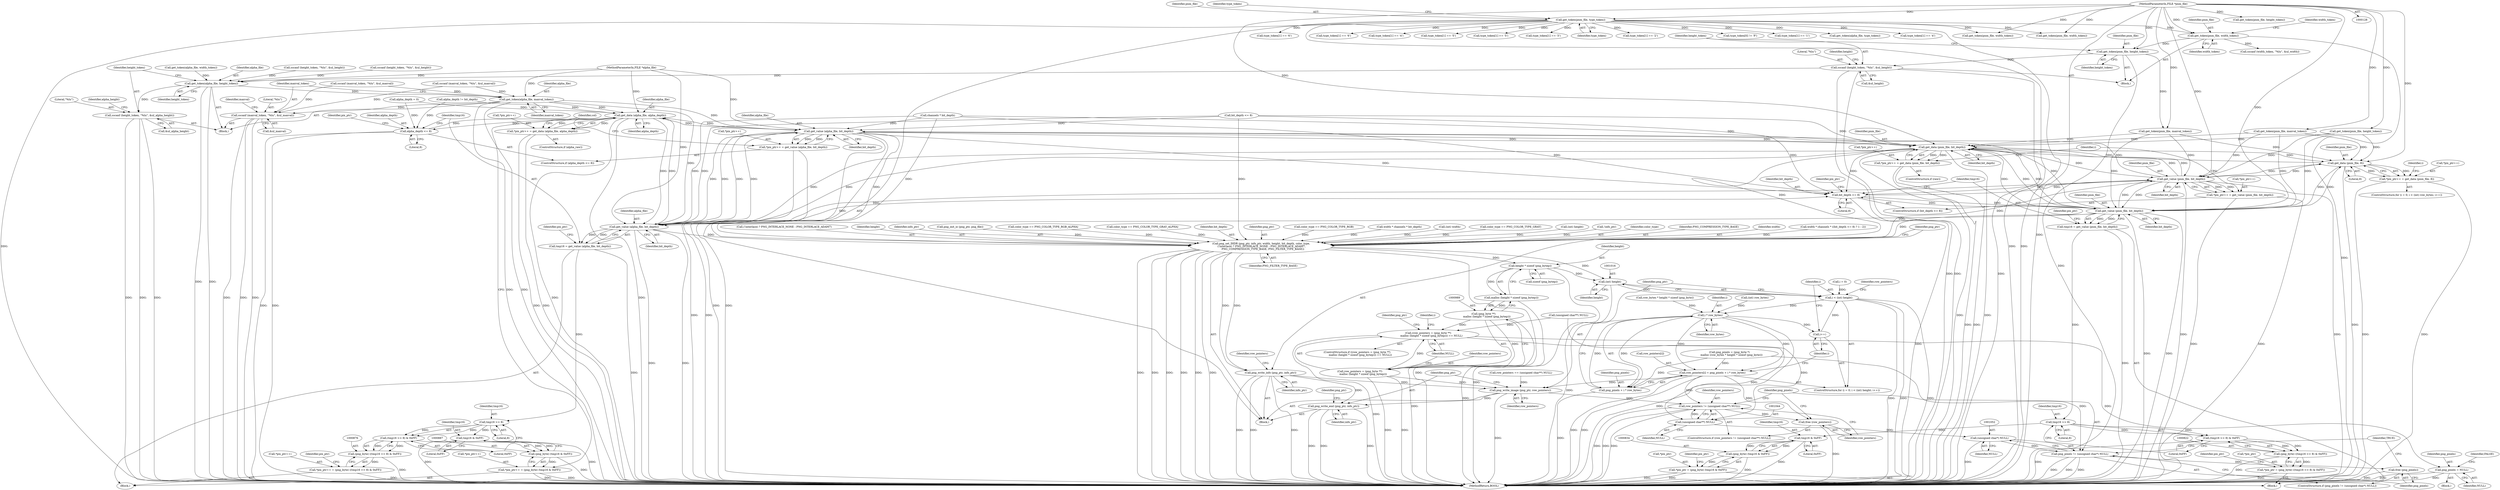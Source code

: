 digraph "0_Android_9d4853418ab2f754c2b63e091c29c5529b8b86ca_159@API" {
"1000436" [label="(Call,sscanf (height_token, \"%lu\", &ul_height))"];
"1000433" [label="(Call,get_token(pnm_file, height_token))"];
"1000420" [label="(Call,get_token(pnm_file, width_token))"];
"1000230" [label="(Call,get_token(pnm_file, type_token))"];
"1000129" [label="(MethodParameterIn,FILE *pnm_file)"];
"1000567" [label="(Call,get_token(alpha_file, height_token))"];
"1000570" [label="(Call,sscanf (height_token, \"%lu\", &ul_alpha_height))"];
"1000586" [label="(Call,get_token(alpha_file, maxval_token))"];
"1000589" [label="(Call,sscanf (maxval_token, \"%lu\", &ul_maxval))"];
"1000849" [label="(Call,get_data (alpha_file, alpha_depth))"];
"1000845" [label="(Call,*pix_ptr++ = get_data (alpha_file, alpha_depth))"];
"1000854" [label="(Call,alpha_depth <= 8)"];
"1000861" [label="(Call,get_value (alpha_file, bit_depth))"];
"1000796" [label="(Call,get_data (pnm_file, bit_depth))"];
"1000761" [label="(Call,get_data (pnm_file, 8))"];
"1000757" [label="(Call,*pix_ptr++ = get_data (pnm_file, 8))"];
"1000808" [label="(Call,get_value (pnm_file, bit_depth))"];
"1000801" [label="(Call,bit_depth <= 8)"];
"1000815" [label="(Call,get_value (pnm_file, bit_depth))"];
"1000813" [label="(Call,tmp16 = get_value (pnm_file, bit_depth))"];
"1000824" [label="(Call,tmp16 >> 8)"];
"1000823" [label="(Call,(tmp16 >> 8) & 0xFF)"];
"1000821" [label="(Call,(png_byte) ((tmp16 >> 8) & 0xFF))"];
"1000818" [label="(Call,*pix_ptr = (png_byte) ((tmp16 >> 8) & 0xFF))"];
"1000835" [label="(Call,tmp16 & 0xFF)"];
"1000833" [label="(Call,(png_byte) (tmp16 & 0xFF))"];
"1000830" [label="(Call,*pix_ptr = (png_byte) (tmp16 & 0xFF))"];
"1000868" [label="(Call,get_value (alpha_file, bit_depth))"];
"1000866" [label="(Call,tmp16 = get_value (alpha_file, bit_depth))"];
"1000878" [label="(Call,tmp16 >> 8)"];
"1000877" [label="(Call,(tmp16 >> 8) & 0xFF)"];
"1000875" [label="(Call,(png_byte) ((tmp16 >> 8) & 0xFF))"];
"1000871" [label="(Call,*pix_ptr++ = (png_byte) ((tmp16 >> 8) & 0xFF))"];
"1000888" [label="(Call,tmp16 & 0xFF)"];
"1000886" [label="(Call,(png_byte) (tmp16 & 0xFF))"];
"1000882" [label="(Call,*pix_ptr++ = (png_byte) (tmp16 & 0xFF))"];
"1000960" [label="(Call,png_set_IHDR (png_ptr, info_ptr, width, height, bit_depth, color_type,\n (!interlace) ? PNG_INTERLACE_NONE : PNG_INTERLACE_ADAM7,\n    PNG_COMPRESSION_TYPE_BASE, PNG_FILTER_TYPE_BASE))"];
"1000974" [label="(Call,png_write_info (png_ptr, info_ptr))"];
"1001029" [label="(Call,png_write_image (png_ptr, row_pointers))"];
"1001032" [label="(Call,png_write_end (png_ptr, info_ptr))"];
"1001041" [label="(Call,row_pointers != (unsigned char**) NULL)"];
"1001046" [label="(Call,free (row_pointers))"];
"1000991" [label="(Call,height * sizeof (png_bytep))"];
"1000990" [label="(Call,malloc (height * sizeof (png_bytep)))"];
"1000988" [label="(Call,(png_byte **)\n        malloc (height * sizeof (png_bytep)))"];
"1000985" [label="(Call,(row_pointers = (png_byte **)\n        malloc (height * sizeof (png_bytep))) == NULL)"];
"1001004" [label="(Call,png_pixels = NULL)"];
"1001043" [label="(Call,(unsigned char**) NULL)"];
"1001051" [label="(Call,(unsigned char*) NULL)"];
"1001049" [label="(Call,png_pixels != (unsigned char*) NULL)"];
"1001054" [label="(Call,free (png_pixels))"];
"1000986" [label="(Call,row_pointers = (png_byte **)\n        malloc (height * sizeof (png_bytep)))"];
"1001015" [label="(Call,(int) height)"];
"1001013" [label="(Call,i < (int) height)"];
"1001026" [label="(Call,i * row_bytes)"];
"1001018" [label="(Call,i++)"];
"1001020" [label="(Call,row_pointers[i] = png_pixels + i * row_bytes)"];
"1001024" [label="(Call,png_pixels + i * row_bytes)"];
"1000804" [label="(Call,*pix_ptr++ = get_value (pnm_file, bit_depth))"];
"1000792" [label="(Call,*pix_ptr++ = get_data (pnm_file, bit_depth))"];
"1000857" [label="(Call,*pix_ptr++ = get_value (alpha_file, bit_depth))"];
"1000573" [label="(Call,&ul_alpha_height)"];
"1000412" [label="(Call,type_token[1] == '6')"];
"1000776" [label="(Identifier,col)"];
"1000131" [label="(MethodParameterIn,FILE *alpha_file)"];
"1000874" [label="(Identifier,pix_ptr)"];
"1000796" [label="(Call,get_data (pnm_file, bit_depth))"];
"1000798" [label="(Identifier,bit_depth)"];
"1000707" [label="(Call,bit_depth <= 8)"];
"1000888" [label="(Call,tmp16 & 0xFF)"];
"1000437" [label="(Identifier,height_token)"];
"1000595" [label="(Identifier,maxval)"];
"1001004" [label="(Call,png_pixels = NULL)"];
"1000835" [label="(Call,tmp16 & 0xFF)"];
"1000818" [label="(Call,*pix_ptr = (png_byte) ((tmp16 >> 8) & 0xFF))"];
"1000338" [label="(Call,sscanf (height_token, \"%lu\", &ul_height))"];
"1000435" [label="(Identifier,height_token)"];
"1000878" [label="(Call,tmp16 >> 8)"];
"1001005" [label="(Identifier,png_pixels)"];
"1000846" [label="(Call,*pix_ptr++)"];
"1000809" [label="(Identifier,pnm_file)"];
"1000404" [label="(Call,type_token[1] == '6')"];
"1001046" [label="(Call,free (row_pointers))"];
"1000797" [label="(Identifier,pnm_file)"];
"1000831" [label="(Call,*pix_ptr)"];
"1000590" [label="(Identifier,maxval_token)"];
"1000423" [label="(Call,sscanf (width_token, \"%lu\", &ul_width))"];
"1000442" [label="(Identifier,height)"];
"1000836" [label="(Identifier,tmp16)"];
"1000961" [label="(Identifier,png_ptr)"];
"1000250" [label="(Call,type_token[1] == '4')"];
"1001051" [label="(Call,(unsigned char*) NULL)"];
"1000433" [label="(Call,get_token(pnm_file, height_token))"];
"1000351" [label="(Call,sscanf (maxval_token, \"%lu\", &ul_maxval))"];
"1000830" [label="(Call,*pix_ptr = (png_byte) (tmp16 & 0xFF))"];
"1000812" [label="(Block,)"];
"1000335" [label="(Call,get_token(pnm_file, height_token))"];
"1000588" [label="(Identifier,maxval_token)"];
"1000856" [label="(Literal,8)"];
"1001043" [label="(Call,(unsigned char**) NULL)"];
"1000810" [label="(Identifier,bit_depth)"];
"1000880" [label="(Literal,8)"];
"1000805" [label="(Call,*pix_ptr++)"];
"1000231" [label="(Identifier,pnm_file)"];
"1000814" [label="(Identifier,tmp16)"];
"1001041" [label="(Call,row_pointers != (unsigned char**) NULL)"];
"1000756" [label="(Identifier,i)"];
"1000886" [label="(Call,(png_byte) (tmp16 & 0xFF))"];
"1000960" [label="(Call,png_set_IHDR (png_ptr, info_ptr, width, height, bit_depth, color_type,\n (!interlace) ? PNG_INTERLACE_NONE : PNG_INTERLACE_ADAM7,\n    PNG_COMPRESSION_TYPE_BASE, PNG_FILTER_TYPE_BASE))"];
"1000314" [label="(Call,type_token[1] == '5')"];
"1000548" [label="(Call,get_token(alpha_file, width_token))"];
"1000792" [label="(Call,*pix_ptr++ = get_data (pnm_file, bit_depth))"];
"1000661" [label="(Call,color_type == PNG_COLOR_TYPE_RGB)"];
"1000825" [label="(Identifier,tmp16)"];
"1001057" [label="(Identifier,TRUE)"];
"1000813" [label="(Call,tmp16 = get_value (pnm_file, bit_depth))"];
"1000762" [label="(Identifier,pnm_file)"];
"1000692" [label="(Call,width * channels * bit_depth)"];
"1000793" [label="(Call,*pix_ptr++)"];
"1000817" [label="(Identifier,bit_depth)"];
"1000843" [label="(ControlStructure,if (alpha_raw))"];
"1000306" [label="(Call,type_token[1] == '5')"];
"1000889" [label="(Identifier,tmp16)"];
"1000399" [label="(Call,type_token[1] == '3')"];
"1000803" [label="(Literal,8)"];
"1000865" [label="(Block,)"];
"1000980" [label="(Call,(unsigned char**) NULL)"];
"1000824" [label="(Call,tmp16 >> 8)"];
"1001014" [label="(Identifier,i)"];
"1000568" [label="(Identifier,alpha_file)"];
"1000232" [label="(Identifier,type_token)"];
"1001006" [label="(Identifier,NULL)"];
"1000827" [label="(Literal,0xFF)"];
"1000788" [label="(Identifier,i)"];
"1000230" [label="(Call,get_token(pnm_file, type_token))"];
"1000409" [label="(Block,)"];
"1000849" [label="(Call,get_data (alpha_file, alpha_depth))"];
"1000993" [label="(Call,sizeof (png_bytep))"];
"1000567" [label="(Call,get_token(alpha_file, height_token))"];
"1000571" [label="(Identifier,height_token)"];
"1001025" [label="(Identifier,png_pixels)"];
"1000348" [label="(Call,get_token(pnm_file, maxval_token))"];
"1000976" [label="(Identifier,info_ptr)"];
"1001034" [label="(Identifier,info_ptr)"];
"1000301" [label="(Call,type_token[1] == '2')"];
"1000714" [label="(Call,png_pixels = (png_byte *)\n     malloc (row_bytes * height * sizeof (png_byte)))"];
"1000845" [label="(Call,*pix_ptr++ = get_data (alpha_file, alpha_depth))"];
"1001053" [label="(Identifier,NULL)"];
"1000772" [label="(Call,(int) width)"];
"1000438" [label="(Literal,\"%lu\")"];
"1000645" [label="(Call,color_type == PNG_COLOR_TYPE_GRAY)"];
"1001010" [label="(Call,i = 0)"];
"1000737" [label="(Call,(int) height)"];
"1001017" [label="(Identifier,height)"];
"1000236" [label="(Identifier,type_token)"];
"1000586" [label="(Call,get_token(alpha_file, maxval_token))"];
"1000885" [label="(Identifier,pix_ptr)"];
"1000991" [label="(Call,height * sizeof (png_bytep))"];
"1000890" [label="(Literal,0xFF)"];
"1000860" [label="(Identifier,pix_ptr)"];
"1000540" [label="(Block,)"];
"1000915" [label="(Call,!info_ptr)"];
"1000800" [label="(ControlStructure,if (bit_depth <= 8))"];
"1001047" [label="(Identifier,row_pointers)"];
"1000570" [label="(Call,sscanf (height_token, \"%lu\", &ul_alpha_height))"];
"1000134" [label="(Block,)"];
"1000988" [label="(Call,(png_byte **)\n        malloc (height * sizeof (png_bytep)))"];
"1000829" [label="(Identifier,pix_ptr)"];
"1000815" [label="(Call,get_value (pnm_file, bit_depth))"];
"1000973" [label="(Identifier,PNG_FILTER_TYPE_BASE)"];
"1001033" [label="(Identifier,png_ptr)"];
"1001048" [label="(ControlStructure,if (png_pixels != (unsigned char*) NULL))"];
"1000808" [label="(Call,get_value (pnm_file, bit_depth))"];
"1001011" [label="(Identifier,i)"];
"1000757" [label="(Call,*pix_ptr++ = get_data (pnm_file, 8))"];
"1000802" [label="(Identifier,bit_depth)"];
"1000763" [label="(Literal,8)"];
"1000987" [label="(Identifier,row_pointers)"];
"1001027" [label="(Identifier,i)"];
"1000420" [label="(Call,get_token(pnm_file, width_token))"];
"1000589" [label="(Call,sscanf (maxval_token, \"%lu\", &ul_maxval))"];
"1001050" [label="(Identifier,png_pixels)"];
"1000978" [label="(Call,row_pointers == (unsigned char**) NULL)"];
"1000986" [label="(Call,row_pointers = (png_byte **)\n        malloc (height * sizeof (png_bytep)))"];
"1001018" [label="(Call,i++)"];
"1001008" [label="(Identifier,FALSE)"];
"1000855" [label="(Identifier,alpha_depth)"];
"1000826" [label="(Literal,8)"];
"1000870" [label="(Identifier,bit_depth)"];
"1001026" [label="(Call,i * row_bytes)"];
"1000975" [label="(Identifier,png_ptr)"];
"1001015" [label="(Call,(int) height)"];
"1000758" [label="(Call,*pix_ptr++)"];
"1000966" [label="(Identifier,color_type)"];
"1000972" [label="(Identifier,PNG_COMPRESSION_TYPE_BASE)"];
"1000963" [label="(Identifier,width)"];
"1001009" [label="(ControlStructure,for (i = 0; i < (int) height; i++))"];
"1000279" [label="(Call,get_token(pnm_file, height_token))"];
"1000879" [label="(Identifier,tmp16)"];
"1000702" [label="(Call,width * channels * ((bit_depth <= 8) ? 1 : 2))"];
"1000761" [label="(Call,get_data (pnm_file, 8))"];
"1000446" [label="(Call,get_token(pnm_file, maxval_token))"];
"1000282" [label="(Call,sscanf (height_token, \"%lu\", &ul_height))"];
"1000839" [label="(Identifier,pix_ptr)"];
"1000882" [label="(Call,*pix_ptr++ = (png_byte) (tmp16 & 0xFF))"];
"1000804" [label="(Call,*pix_ptr++ = get_value (pnm_file, bit_depth))"];
"1000322" [label="(Call,get_token(pnm_file, width_token))"];
"1001042" [label="(Identifier,row_pointers)"];
"1000999" [label="(Identifier,png_ptr)"];
"1000234" [label="(Call,type_token[0] != 'P')"];
"1001021" [label="(Call,row_pointers[i])"];
"1000875" [label="(Call,(png_byte) ((tmp16 >> 8) & 0xFF))"];
"1001030" [label="(Identifier,png_ptr)"];
"1000992" [label="(Identifier,height)"];
"1000820" [label="(Identifier,pix_ptr)"];
"1000990" [label="(Call,malloc (height * sizeof (png_bytep)))"];
"1000790" [label="(ControlStructure,if (raw))"];
"1000823" [label="(Call,(tmp16 >> 8) & 0xFF)"];
"1001029" [label="(Call,png_write_image (png_ptr, row_pointers))"];
"1001024" [label="(Call,png_pixels + i * row_bytes)"];
"1001013" [label="(Call,i < (int) height)"];
"1001019" [label="(Identifier,i)"];
"1001020" [label="(Call,row_pointers[i] = png_pixels + i * row_bytes)"];
"1000436" [label="(Call,sscanf (height_token, \"%lu\", &ul_height))"];
"1000985" [label="(Call,(row_pointers = (png_byte **)\n        malloc (height * sizeof (png_bytep))) == NULL)"];
"1000752" [label="(Call,(int) row_bytes)"];
"1000854" [label="(Call,alpha_depth <= 8)"];
"1000821" [label="(Call,(png_byte) ((tmp16 >> 8) & 0xFF))"];
"1000996" [label="(Block,)"];
"1000867" [label="(Identifier,tmp16)"];
"1000863" [label="(Identifier,bit_depth)"];
"1000449" [label="(Call,sscanf (maxval_token, \"%lu\", &ul_maxval))"];
"1000719" [label="(Call,row_bytes * height * sizeof (png_byte))"];
"1000967" [label="(Call,(!interlace) ? PNG_INTERLACE_NONE : PNG_INTERLACE_ADAM7)"];
"1000853" [label="(ControlStructure,if (alpha_depth <= 8))"];
"1000245" [label="(Call,type_token[1] == '1')"];
"1001055" [label="(Identifier,png_pixels)"];
"1000857" [label="(Call,*pix_ptr++ = get_value (alpha_file, bit_depth))"];
"1000833" [label="(Call,(png_byte) (tmp16 & 0xFF))"];
"1001049" [label="(Call,png_pixels != (unsigned char*) NULL)"];
"1000851" [label="(Identifier,alpha_depth)"];
"1000881" [label="(Literal,0xFF)"];
"1001028" [label="(Identifier,row_bytes)"];
"1000801" [label="(Call,bit_depth <= 8)"];
"1000129" [label="(MethodParameterIn,FILE *pnm_file)"];
"1001058" [label="(MethodReturn,BOOL)"];
"1000572" [label="(Literal,\"%lu\")"];
"1000964" [label="(Identifier,height)"];
"1000837" [label="(Literal,0xFF)"];
"1000862" [label="(Identifier,alpha_file)"];
"1000694" [label="(Call,channels * bit_depth)"];
"1000515" [label="(Call,get_token(alpha_file, type_token))"];
"1000210" [label="(Call,alpha_depth = 0)"];
"1001037" [label="(Identifier,png_ptr)"];
"1000871" [label="(Call,*pix_ptr++ = (png_byte) ((tmp16 >> 8) & 0xFF))"];
"1000591" [label="(Literal,\"%lu\")"];
"1000883" [label="(Call,*pix_ptr++)"];
"1000439" [label="(Call,&ul_height)"];
"1000258" [label="(Call,type_token[1] == '4')"];
"1000962" [label="(Identifier,info_ptr)"];
"1001031" [label="(Identifier,row_pointers)"];
"1000421" [label="(Identifier,pnm_file)"];
"1000569" [label="(Identifier,height_token)"];
"1000861" [label="(Call,get_value (alpha_file, bit_depth))"];
"1000635" [label="(Call,alpha_depth != bit_depth)"];
"1000866" [label="(Call,tmp16 = get_value (alpha_file, bit_depth))"];
"1001022" [label="(Identifier,row_pointers)"];
"1000974" [label="(Call,png_write_info (png_ptr, info_ptr))"];
"1000592" [label="(Call,&ul_maxval)"];
"1000266" [label="(Call,get_token(pnm_file, width_token))"];
"1000807" [label="(Identifier,pix_ptr)"];
"1000872" [label="(Call,*pix_ptr++)"];
"1000424" [label="(Identifier,width_token)"];
"1000957" [label="(Call,png_init_io (png_ptr, png_file))"];
"1000576" [label="(Identifier,alpha_height)"];
"1000877" [label="(Call,(tmp16 >> 8) & 0xFF)"];
"1000850" [label="(Identifier,alpha_file)"];
"1000869" [label="(Identifier,alpha_file)"];
"1000669" [label="(Call,color_type == PNG_COLOR_TYPE_RGB_ALPHA)"];
"1000422" [label="(Identifier,width_token)"];
"1000995" [label="(Identifier,NULL)"];
"1000868" [label="(Call,get_value (alpha_file, bit_depth))"];
"1000816" [label="(Identifier,pnm_file)"];
"1001032" [label="(Call,png_write_end (png_ptr, info_ptr))"];
"1000984" [label="(ControlStructure,if ((row_pointers = (png_byte **)\n        malloc (height * sizeof (png_bytep))) == NULL))"];
"1000587" [label="(Identifier,alpha_file)"];
"1000434" [label="(Identifier,pnm_file)"];
"1000653" [label="(Call,color_type == PNG_COLOR_TYPE_GRAY_ALPHA)"];
"1000858" [label="(Call,*pix_ptr++)"];
"1000819" [label="(Call,*pix_ptr)"];
"1001054" [label="(Call,free (png_pixels))"];
"1000965" [label="(Identifier,bit_depth)"];
"1001040" [label="(ControlStructure,if (row_pointers != (unsigned char**) NULL))"];
"1000746" [label="(ControlStructure,for (i = 0; i < (int) row_bytes; i++))"];
"1000979" [label="(Identifier,row_pointers)"];
"1001045" [label="(Identifier,NULL)"];
"1000436" -> "1000409"  [label="AST: "];
"1000436" -> "1000439"  [label="CFG: "];
"1000437" -> "1000436"  [label="AST: "];
"1000438" -> "1000436"  [label="AST: "];
"1000439" -> "1000436"  [label="AST: "];
"1000442" -> "1000436"  [label="CFG: "];
"1000436" -> "1001058"  [label="DDG: "];
"1000436" -> "1001058"  [label="DDG: "];
"1000436" -> "1001058"  [label="DDG: "];
"1000433" -> "1000436"  [label="DDG: "];
"1000436" -> "1000567"  [label="DDG: "];
"1000433" -> "1000409"  [label="AST: "];
"1000433" -> "1000435"  [label="CFG: "];
"1000434" -> "1000433"  [label="AST: "];
"1000435" -> "1000433"  [label="AST: "];
"1000437" -> "1000433"  [label="CFG: "];
"1000433" -> "1001058"  [label="DDG: "];
"1000420" -> "1000433"  [label="DDG: "];
"1000129" -> "1000433"  [label="DDG: "];
"1000433" -> "1000446"  [label="DDG: "];
"1000420" -> "1000409"  [label="AST: "];
"1000420" -> "1000422"  [label="CFG: "];
"1000421" -> "1000420"  [label="AST: "];
"1000422" -> "1000420"  [label="AST: "];
"1000424" -> "1000420"  [label="CFG: "];
"1000420" -> "1001058"  [label="DDG: "];
"1000230" -> "1000420"  [label="DDG: "];
"1000129" -> "1000420"  [label="DDG: "];
"1000420" -> "1000423"  [label="DDG: "];
"1000230" -> "1000134"  [label="AST: "];
"1000230" -> "1000232"  [label="CFG: "];
"1000231" -> "1000230"  [label="AST: "];
"1000232" -> "1000230"  [label="AST: "];
"1000236" -> "1000230"  [label="CFG: "];
"1000230" -> "1001058"  [label="DDG: "];
"1000230" -> "1001058"  [label="DDG: "];
"1000230" -> "1001058"  [label="DDG: "];
"1000129" -> "1000230"  [label="DDG: "];
"1000230" -> "1000234"  [label="DDG: "];
"1000230" -> "1000245"  [label="DDG: "];
"1000230" -> "1000250"  [label="DDG: "];
"1000230" -> "1000258"  [label="DDG: "];
"1000230" -> "1000266"  [label="DDG: "];
"1000230" -> "1000301"  [label="DDG: "];
"1000230" -> "1000306"  [label="DDG: "];
"1000230" -> "1000314"  [label="DDG: "];
"1000230" -> "1000322"  [label="DDG: "];
"1000230" -> "1000399"  [label="DDG: "];
"1000230" -> "1000404"  [label="DDG: "];
"1000230" -> "1000412"  [label="DDG: "];
"1000230" -> "1000515"  [label="DDG: "];
"1000129" -> "1000128"  [label="AST: "];
"1000129" -> "1001058"  [label="DDG: "];
"1000129" -> "1000266"  [label="DDG: "];
"1000129" -> "1000279"  [label="DDG: "];
"1000129" -> "1000322"  [label="DDG: "];
"1000129" -> "1000335"  [label="DDG: "];
"1000129" -> "1000348"  [label="DDG: "];
"1000129" -> "1000446"  [label="DDG: "];
"1000129" -> "1000761"  [label="DDG: "];
"1000129" -> "1000796"  [label="DDG: "];
"1000129" -> "1000808"  [label="DDG: "];
"1000129" -> "1000815"  [label="DDG: "];
"1000567" -> "1000540"  [label="AST: "];
"1000567" -> "1000569"  [label="CFG: "];
"1000568" -> "1000567"  [label="AST: "];
"1000569" -> "1000567"  [label="AST: "];
"1000571" -> "1000567"  [label="CFG: "];
"1000567" -> "1001058"  [label="DDG: "];
"1000567" -> "1001058"  [label="DDG: "];
"1000548" -> "1000567"  [label="DDG: "];
"1000131" -> "1000567"  [label="DDG: "];
"1000338" -> "1000567"  [label="DDG: "];
"1000282" -> "1000567"  [label="DDG: "];
"1000567" -> "1000570"  [label="DDG: "];
"1000567" -> "1000586"  [label="DDG: "];
"1000570" -> "1000540"  [label="AST: "];
"1000570" -> "1000573"  [label="CFG: "];
"1000571" -> "1000570"  [label="AST: "];
"1000572" -> "1000570"  [label="AST: "];
"1000573" -> "1000570"  [label="AST: "];
"1000576" -> "1000570"  [label="CFG: "];
"1000570" -> "1001058"  [label="DDG: "];
"1000570" -> "1001058"  [label="DDG: "];
"1000570" -> "1001058"  [label="DDG: "];
"1000586" -> "1000540"  [label="AST: "];
"1000586" -> "1000588"  [label="CFG: "];
"1000587" -> "1000586"  [label="AST: "];
"1000588" -> "1000586"  [label="AST: "];
"1000590" -> "1000586"  [label="CFG: "];
"1000586" -> "1001058"  [label="DDG: "];
"1000586" -> "1001058"  [label="DDG: "];
"1000131" -> "1000586"  [label="DDG: "];
"1000449" -> "1000586"  [label="DDG: "];
"1000351" -> "1000586"  [label="DDG: "];
"1000586" -> "1000589"  [label="DDG: "];
"1000586" -> "1000849"  [label="DDG: "];
"1000586" -> "1000861"  [label="DDG: "];
"1000586" -> "1000868"  [label="DDG: "];
"1000589" -> "1000540"  [label="AST: "];
"1000589" -> "1000592"  [label="CFG: "];
"1000590" -> "1000589"  [label="AST: "];
"1000591" -> "1000589"  [label="AST: "];
"1000592" -> "1000589"  [label="AST: "];
"1000595" -> "1000589"  [label="CFG: "];
"1000589" -> "1001058"  [label="DDG: "];
"1000589" -> "1001058"  [label="DDG: "];
"1000589" -> "1001058"  [label="DDG: "];
"1000449" -> "1000589"  [label="DDG: "];
"1000351" -> "1000589"  [label="DDG: "];
"1000849" -> "1000845"  [label="AST: "];
"1000849" -> "1000851"  [label="CFG: "];
"1000850" -> "1000849"  [label="AST: "];
"1000851" -> "1000849"  [label="AST: "];
"1000845" -> "1000849"  [label="CFG: "];
"1000849" -> "1001058"  [label="DDG: "];
"1000849" -> "1001058"  [label="DDG: "];
"1000849" -> "1000845"  [label="DDG: "];
"1000849" -> "1000845"  [label="DDG: "];
"1000861" -> "1000849"  [label="DDG: "];
"1000868" -> "1000849"  [label="DDG: "];
"1000131" -> "1000849"  [label="DDG: "];
"1000854" -> "1000849"  [label="DDG: "];
"1000635" -> "1000849"  [label="DDG: "];
"1000210" -> "1000849"  [label="DDG: "];
"1000849" -> "1000854"  [label="DDG: "];
"1000849" -> "1000861"  [label="DDG: "];
"1000849" -> "1000868"  [label="DDG: "];
"1000845" -> "1000843"  [label="AST: "];
"1000846" -> "1000845"  [label="AST: "];
"1000776" -> "1000845"  [label="CFG: "];
"1000845" -> "1001058"  [label="DDG: "];
"1000845" -> "1001058"  [label="DDG: "];
"1000854" -> "1000853"  [label="AST: "];
"1000854" -> "1000856"  [label="CFG: "];
"1000855" -> "1000854"  [label="AST: "];
"1000856" -> "1000854"  [label="AST: "];
"1000860" -> "1000854"  [label="CFG: "];
"1000867" -> "1000854"  [label="CFG: "];
"1000854" -> "1001058"  [label="DDG: "];
"1000854" -> "1001058"  [label="DDG: "];
"1000635" -> "1000854"  [label="DDG: "];
"1000210" -> "1000854"  [label="DDG: "];
"1000861" -> "1000857"  [label="AST: "];
"1000861" -> "1000863"  [label="CFG: "];
"1000862" -> "1000861"  [label="AST: "];
"1000863" -> "1000861"  [label="AST: "];
"1000857" -> "1000861"  [label="CFG: "];
"1000861" -> "1001058"  [label="DDG: "];
"1000861" -> "1001058"  [label="DDG: "];
"1000861" -> "1000796"  [label="DDG: "];
"1000861" -> "1000801"  [label="DDG: "];
"1000861" -> "1000857"  [label="DDG: "];
"1000861" -> "1000857"  [label="DDG: "];
"1000868" -> "1000861"  [label="DDG: "];
"1000868" -> "1000861"  [label="DDG: "];
"1000131" -> "1000861"  [label="DDG: "];
"1000808" -> "1000861"  [label="DDG: "];
"1000694" -> "1000861"  [label="DDG: "];
"1000796" -> "1000861"  [label="DDG: "];
"1000815" -> "1000861"  [label="DDG: "];
"1000707" -> "1000861"  [label="DDG: "];
"1000861" -> "1000868"  [label="DDG: "];
"1000861" -> "1000868"  [label="DDG: "];
"1000861" -> "1000960"  [label="DDG: "];
"1000796" -> "1000792"  [label="AST: "];
"1000796" -> "1000798"  [label="CFG: "];
"1000797" -> "1000796"  [label="AST: "];
"1000798" -> "1000796"  [label="AST: "];
"1000792" -> "1000796"  [label="CFG: "];
"1000796" -> "1001058"  [label="DDG: "];
"1000796" -> "1001058"  [label="DDG: "];
"1000796" -> "1000761"  [label="DDG: "];
"1000796" -> "1000792"  [label="DDG: "];
"1000796" -> "1000792"  [label="DDG: "];
"1000348" -> "1000796"  [label="DDG: "];
"1000815" -> "1000796"  [label="DDG: "];
"1000815" -> "1000796"  [label="DDG: "];
"1000761" -> "1000796"  [label="DDG: "];
"1000279" -> "1000796"  [label="DDG: "];
"1000808" -> "1000796"  [label="DDG: "];
"1000808" -> "1000796"  [label="DDG: "];
"1000446" -> "1000796"  [label="DDG: "];
"1000694" -> "1000796"  [label="DDG: "];
"1000868" -> "1000796"  [label="DDG: "];
"1000707" -> "1000796"  [label="DDG: "];
"1000796" -> "1000801"  [label="DDG: "];
"1000796" -> "1000808"  [label="DDG: "];
"1000796" -> "1000815"  [label="DDG: "];
"1000796" -> "1000868"  [label="DDG: "];
"1000796" -> "1000960"  [label="DDG: "];
"1000761" -> "1000757"  [label="AST: "];
"1000761" -> "1000763"  [label="CFG: "];
"1000762" -> "1000761"  [label="AST: "];
"1000763" -> "1000761"  [label="AST: "];
"1000757" -> "1000761"  [label="CFG: "];
"1000761" -> "1001058"  [label="DDG: "];
"1000761" -> "1000757"  [label="DDG: "];
"1000761" -> "1000757"  [label="DDG: "];
"1000348" -> "1000761"  [label="DDG: "];
"1000815" -> "1000761"  [label="DDG: "];
"1000279" -> "1000761"  [label="DDG: "];
"1000808" -> "1000761"  [label="DDG: "];
"1000446" -> "1000761"  [label="DDG: "];
"1000761" -> "1000808"  [label="DDG: "];
"1000761" -> "1000815"  [label="DDG: "];
"1000757" -> "1000746"  [label="AST: "];
"1000758" -> "1000757"  [label="AST: "];
"1000756" -> "1000757"  [label="CFG: "];
"1000757" -> "1001058"  [label="DDG: "];
"1000757" -> "1001058"  [label="DDG: "];
"1000808" -> "1000804"  [label="AST: "];
"1000808" -> "1000810"  [label="CFG: "];
"1000809" -> "1000808"  [label="AST: "];
"1000810" -> "1000808"  [label="AST: "];
"1000804" -> "1000808"  [label="CFG: "];
"1000808" -> "1001058"  [label="DDG: "];
"1000808" -> "1001058"  [label="DDG: "];
"1000808" -> "1000801"  [label="DDG: "];
"1000808" -> "1000804"  [label="DDG: "];
"1000808" -> "1000804"  [label="DDG: "];
"1000348" -> "1000808"  [label="DDG: "];
"1000815" -> "1000808"  [label="DDG: "];
"1000279" -> "1000808"  [label="DDG: "];
"1000446" -> "1000808"  [label="DDG: "];
"1000801" -> "1000808"  [label="DDG: "];
"1000808" -> "1000815"  [label="DDG: "];
"1000808" -> "1000868"  [label="DDG: "];
"1000808" -> "1000960"  [label="DDG: "];
"1000801" -> "1000800"  [label="AST: "];
"1000801" -> "1000803"  [label="CFG: "];
"1000802" -> "1000801"  [label="AST: "];
"1000803" -> "1000801"  [label="AST: "];
"1000807" -> "1000801"  [label="CFG: "];
"1000814" -> "1000801"  [label="CFG: "];
"1000801" -> "1001058"  [label="DDG: "];
"1000694" -> "1000801"  [label="DDG: "];
"1000868" -> "1000801"  [label="DDG: "];
"1000815" -> "1000801"  [label="DDG: "];
"1000707" -> "1000801"  [label="DDG: "];
"1000801" -> "1000815"  [label="DDG: "];
"1000815" -> "1000813"  [label="AST: "];
"1000815" -> "1000817"  [label="CFG: "];
"1000816" -> "1000815"  [label="AST: "];
"1000817" -> "1000815"  [label="AST: "];
"1000813" -> "1000815"  [label="CFG: "];
"1000815" -> "1001058"  [label="DDG: "];
"1000815" -> "1001058"  [label="DDG: "];
"1000815" -> "1000813"  [label="DDG: "];
"1000815" -> "1000813"  [label="DDG: "];
"1000348" -> "1000815"  [label="DDG: "];
"1000279" -> "1000815"  [label="DDG: "];
"1000446" -> "1000815"  [label="DDG: "];
"1000815" -> "1000868"  [label="DDG: "];
"1000815" -> "1000960"  [label="DDG: "];
"1000813" -> "1000812"  [label="AST: "];
"1000814" -> "1000813"  [label="AST: "];
"1000820" -> "1000813"  [label="CFG: "];
"1000813" -> "1001058"  [label="DDG: "];
"1000813" -> "1000824"  [label="DDG: "];
"1000824" -> "1000823"  [label="AST: "];
"1000824" -> "1000826"  [label="CFG: "];
"1000825" -> "1000824"  [label="AST: "];
"1000826" -> "1000824"  [label="AST: "];
"1000827" -> "1000824"  [label="CFG: "];
"1000824" -> "1000823"  [label="DDG: "];
"1000824" -> "1000823"  [label="DDG: "];
"1000824" -> "1000835"  [label="DDG: "];
"1000823" -> "1000821"  [label="AST: "];
"1000823" -> "1000827"  [label="CFG: "];
"1000827" -> "1000823"  [label="AST: "];
"1000821" -> "1000823"  [label="CFG: "];
"1000823" -> "1001058"  [label="DDG: "];
"1000823" -> "1000821"  [label="DDG: "];
"1000823" -> "1000821"  [label="DDG: "];
"1000821" -> "1000818"  [label="AST: "];
"1000822" -> "1000821"  [label="AST: "];
"1000818" -> "1000821"  [label="CFG: "];
"1000821" -> "1001058"  [label="DDG: "];
"1000821" -> "1000818"  [label="DDG: "];
"1000818" -> "1000812"  [label="AST: "];
"1000819" -> "1000818"  [label="AST: "];
"1000829" -> "1000818"  [label="CFG: "];
"1000818" -> "1001058"  [label="DDG: "];
"1000835" -> "1000833"  [label="AST: "];
"1000835" -> "1000837"  [label="CFG: "];
"1000836" -> "1000835"  [label="AST: "];
"1000837" -> "1000835"  [label="AST: "];
"1000833" -> "1000835"  [label="CFG: "];
"1000835" -> "1001058"  [label="DDG: "];
"1000835" -> "1000833"  [label="DDG: "];
"1000835" -> "1000833"  [label="DDG: "];
"1000833" -> "1000830"  [label="AST: "];
"1000834" -> "1000833"  [label="AST: "];
"1000830" -> "1000833"  [label="CFG: "];
"1000833" -> "1001058"  [label="DDG: "];
"1000833" -> "1000830"  [label="DDG: "];
"1000830" -> "1000812"  [label="AST: "];
"1000831" -> "1000830"  [label="AST: "];
"1000839" -> "1000830"  [label="CFG: "];
"1000830" -> "1001058"  [label="DDG: "];
"1000830" -> "1001058"  [label="DDG: "];
"1000868" -> "1000866"  [label="AST: "];
"1000868" -> "1000870"  [label="CFG: "];
"1000869" -> "1000868"  [label="AST: "];
"1000870" -> "1000868"  [label="AST: "];
"1000866" -> "1000868"  [label="CFG: "];
"1000868" -> "1001058"  [label="DDG: "];
"1000868" -> "1001058"  [label="DDG: "];
"1000868" -> "1000866"  [label="DDG: "];
"1000868" -> "1000866"  [label="DDG: "];
"1000131" -> "1000868"  [label="DDG: "];
"1000694" -> "1000868"  [label="DDG: "];
"1000707" -> "1000868"  [label="DDG: "];
"1000868" -> "1000960"  [label="DDG: "];
"1000866" -> "1000865"  [label="AST: "];
"1000867" -> "1000866"  [label="AST: "];
"1000874" -> "1000866"  [label="CFG: "];
"1000866" -> "1001058"  [label="DDG: "];
"1000866" -> "1000878"  [label="DDG: "];
"1000878" -> "1000877"  [label="AST: "];
"1000878" -> "1000880"  [label="CFG: "];
"1000879" -> "1000878"  [label="AST: "];
"1000880" -> "1000878"  [label="AST: "];
"1000881" -> "1000878"  [label="CFG: "];
"1000878" -> "1000877"  [label="DDG: "];
"1000878" -> "1000877"  [label="DDG: "];
"1000878" -> "1000888"  [label="DDG: "];
"1000877" -> "1000875"  [label="AST: "];
"1000877" -> "1000881"  [label="CFG: "];
"1000881" -> "1000877"  [label="AST: "];
"1000875" -> "1000877"  [label="CFG: "];
"1000877" -> "1001058"  [label="DDG: "];
"1000877" -> "1000875"  [label="DDG: "];
"1000877" -> "1000875"  [label="DDG: "];
"1000875" -> "1000871"  [label="AST: "];
"1000876" -> "1000875"  [label="AST: "];
"1000871" -> "1000875"  [label="CFG: "];
"1000875" -> "1001058"  [label="DDG: "];
"1000875" -> "1000871"  [label="DDG: "];
"1000871" -> "1000865"  [label="AST: "];
"1000872" -> "1000871"  [label="AST: "];
"1000885" -> "1000871"  [label="CFG: "];
"1000871" -> "1001058"  [label="DDG: "];
"1000888" -> "1000886"  [label="AST: "];
"1000888" -> "1000890"  [label="CFG: "];
"1000889" -> "1000888"  [label="AST: "];
"1000890" -> "1000888"  [label="AST: "];
"1000886" -> "1000888"  [label="CFG: "];
"1000888" -> "1001058"  [label="DDG: "];
"1000888" -> "1000886"  [label="DDG: "];
"1000888" -> "1000886"  [label="DDG: "];
"1000886" -> "1000882"  [label="AST: "];
"1000887" -> "1000886"  [label="AST: "];
"1000882" -> "1000886"  [label="CFG: "];
"1000886" -> "1001058"  [label="DDG: "];
"1000886" -> "1000882"  [label="DDG: "];
"1000882" -> "1000865"  [label="AST: "];
"1000883" -> "1000882"  [label="AST: "];
"1000776" -> "1000882"  [label="CFG: "];
"1000882" -> "1001058"  [label="DDG: "];
"1000882" -> "1001058"  [label="DDG: "];
"1000960" -> "1000134"  [label="AST: "];
"1000960" -> "1000973"  [label="CFG: "];
"1000961" -> "1000960"  [label="AST: "];
"1000962" -> "1000960"  [label="AST: "];
"1000963" -> "1000960"  [label="AST: "];
"1000964" -> "1000960"  [label="AST: "];
"1000965" -> "1000960"  [label="AST: "];
"1000966" -> "1000960"  [label="AST: "];
"1000967" -> "1000960"  [label="AST: "];
"1000972" -> "1000960"  [label="AST: "];
"1000973" -> "1000960"  [label="AST: "];
"1000975" -> "1000960"  [label="CFG: "];
"1000960" -> "1001058"  [label="DDG: "];
"1000960" -> "1001058"  [label="DDG: "];
"1000960" -> "1001058"  [label="DDG: "];
"1000960" -> "1001058"  [label="DDG: "];
"1000960" -> "1001058"  [label="DDG: "];
"1000960" -> "1001058"  [label="DDG: "];
"1000960" -> "1001058"  [label="DDG: "];
"1000957" -> "1000960"  [label="DDG: "];
"1000915" -> "1000960"  [label="DDG: "];
"1000692" -> "1000960"  [label="DDG: "];
"1000772" -> "1000960"  [label="DDG: "];
"1000702" -> "1000960"  [label="DDG: "];
"1000737" -> "1000960"  [label="DDG: "];
"1000694" -> "1000960"  [label="DDG: "];
"1000707" -> "1000960"  [label="DDG: "];
"1000645" -> "1000960"  [label="DDG: "];
"1000661" -> "1000960"  [label="DDG: "];
"1000669" -> "1000960"  [label="DDG: "];
"1000653" -> "1000960"  [label="DDG: "];
"1000960" -> "1000974"  [label="DDG: "];
"1000960" -> "1000974"  [label="DDG: "];
"1000960" -> "1000991"  [label="DDG: "];
"1000960" -> "1001015"  [label="DDG: "];
"1000974" -> "1000134"  [label="AST: "];
"1000974" -> "1000976"  [label="CFG: "];
"1000975" -> "1000974"  [label="AST: "];
"1000976" -> "1000974"  [label="AST: "];
"1000979" -> "1000974"  [label="CFG: "];
"1000974" -> "1001058"  [label="DDG: "];
"1000974" -> "1001058"  [label="DDG: "];
"1000974" -> "1001058"  [label="DDG: "];
"1000974" -> "1001029"  [label="DDG: "];
"1000974" -> "1001032"  [label="DDG: "];
"1001029" -> "1000134"  [label="AST: "];
"1001029" -> "1001031"  [label="CFG: "];
"1001030" -> "1001029"  [label="AST: "];
"1001031" -> "1001029"  [label="AST: "];
"1001033" -> "1001029"  [label="CFG: "];
"1001029" -> "1001058"  [label="DDG: "];
"1001020" -> "1001029"  [label="DDG: "];
"1000978" -> "1001029"  [label="DDG: "];
"1000986" -> "1001029"  [label="DDG: "];
"1001029" -> "1001032"  [label="DDG: "];
"1001029" -> "1001041"  [label="DDG: "];
"1001032" -> "1000134"  [label="AST: "];
"1001032" -> "1001034"  [label="CFG: "];
"1001033" -> "1001032"  [label="AST: "];
"1001034" -> "1001032"  [label="AST: "];
"1001037" -> "1001032"  [label="CFG: "];
"1001032" -> "1001058"  [label="DDG: "];
"1001032" -> "1001058"  [label="DDG: "];
"1001032" -> "1001058"  [label="DDG: "];
"1001041" -> "1001040"  [label="AST: "];
"1001041" -> "1001043"  [label="CFG: "];
"1001042" -> "1001041"  [label="AST: "];
"1001043" -> "1001041"  [label="AST: "];
"1001047" -> "1001041"  [label="CFG: "];
"1001050" -> "1001041"  [label="CFG: "];
"1001041" -> "1001058"  [label="DDG: "];
"1001041" -> "1001058"  [label="DDG: "];
"1001041" -> "1001058"  [label="DDG: "];
"1001020" -> "1001041"  [label="DDG: "];
"1001043" -> "1001041"  [label="DDG: "];
"1001041" -> "1001046"  [label="DDG: "];
"1001046" -> "1001040"  [label="AST: "];
"1001046" -> "1001047"  [label="CFG: "];
"1001047" -> "1001046"  [label="AST: "];
"1001050" -> "1001046"  [label="CFG: "];
"1001046" -> "1001058"  [label="DDG: "];
"1001020" -> "1001046"  [label="DDG: "];
"1000991" -> "1000990"  [label="AST: "];
"1000991" -> "1000993"  [label="CFG: "];
"1000992" -> "1000991"  [label="AST: "];
"1000993" -> "1000991"  [label="AST: "];
"1000990" -> "1000991"  [label="CFG: "];
"1000991" -> "1001058"  [label="DDG: "];
"1000991" -> "1000990"  [label="DDG: "];
"1000991" -> "1001015"  [label="DDG: "];
"1000990" -> "1000988"  [label="AST: "];
"1000988" -> "1000990"  [label="CFG: "];
"1000990" -> "1001058"  [label="DDG: "];
"1000990" -> "1000988"  [label="DDG: "];
"1000988" -> "1000986"  [label="AST: "];
"1000989" -> "1000988"  [label="AST: "];
"1000986" -> "1000988"  [label="CFG: "];
"1000988" -> "1001058"  [label="DDG: "];
"1000988" -> "1000985"  [label="DDG: "];
"1000988" -> "1000986"  [label="DDG: "];
"1000985" -> "1000984"  [label="AST: "];
"1000985" -> "1000995"  [label="CFG: "];
"1000986" -> "1000985"  [label="AST: "];
"1000995" -> "1000985"  [label="AST: "];
"1000999" -> "1000985"  [label="CFG: "];
"1001011" -> "1000985"  [label="CFG: "];
"1000985" -> "1001058"  [label="DDG: "];
"1000986" -> "1000985"  [label="DDG: "];
"1000980" -> "1000985"  [label="DDG: "];
"1000985" -> "1001004"  [label="DDG: "];
"1000985" -> "1001043"  [label="DDG: "];
"1001004" -> "1000996"  [label="AST: "];
"1001004" -> "1001006"  [label="CFG: "];
"1001005" -> "1001004"  [label="AST: "];
"1001006" -> "1001004"  [label="AST: "];
"1001008" -> "1001004"  [label="CFG: "];
"1001004" -> "1001058"  [label="DDG: "];
"1001004" -> "1001058"  [label="DDG: "];
"1001043" -> "1001045"  [label="CFG: "];
"1001044" -> "1001043"  [label="AST: "];
"1001045" -> "1001043"  [label="AST: "];
"1000980" -> "1001043"  [label="DDG: "];
"1001043" -> "1001051"  [label="DDG: "];
"1001051" -> "1001049"  [label="AST: "];
"1001051" -> "1001053"  [label="CFG: "];
"1001052" -> "1001051"  [label="AST: "];
"1001053" -> "1001051"  [label="AST: "];
"1001049" -> "1001051"  [label="CFG: "];
"1001051" -> "1001058"  [label="DDG: "];
"1001051" -> "1001049"  [label="DDG: "];
"1001049" -> "1001048"  [label="AST: "];
"1001050" -> "1001049"  [label="AST: "];
"1001055" -> "1001049"  [label="CFG: "];
"1001057" -> "1001049"  [label="CFG: "];
"1001049" -> "1001058"  [label="DDG: "];
"1001049" -> "1001058"  [label="DDG: "];
"1001049" -> "1001058"  [label="DDG: "];
"1000714" -> "1001049"  [label="DDG: "];
"1001049" -> "1001054"  [label="DDG: "];
"1001054" -> "1001048"  [label="AST: "];
"1001054" -> "1001055"  [label="CFG: "];
"1001055" -> "1001054"  [label="AST: "];
"1001057" -> "1001054"  [label="CFG: "];
"1001054" -> "1001058"  [label="DDG: "];
"1000987" -> "1000986"  [label="AST: "];
"1000995" -> "1000986"  [label="CFG: "];
"1000986" -> "1001058"  [label="DDG: "];
"1000986" -> "1001058"  [label="DDG: "];
"1001015" -> "1001013"  [label="AST: "];
"1001015" -> "1001017"  [label="CFG: "];
"1001016" -> "1001015"  [label="AST: "];
"1001017" -> "1001015"  [label="AST: "];
"1001013" -> "1001015"  [label="CFG: "];
"1001015" -> "1001058"  [label="DDG: "];
"1001015" -> "1001013"  [label="DDG: "];
"1001013" -> "1001009"  [label="AST: "];
"1001014" -> "1001013"  [label="AST: "];
"1001022" -> "1001013"  [label="CFG: "];
"1001030" -> "1001013"  [label="CFG: "];
"1001013" -> "1001058"  [label="DDG: "];
"1001013" -> "1001058"  [label="DDG: "];
"1001013" -> "1001058"  [label="DDG: "];
"1001018" -> "1001013"  [label="DDG: "];
"1001010" -> "1001013"  [label="DDG: "];
"1001013" -> "1001026"  [label="DDG: "];
"1001026" -> "1001024"  [label="AST: "];
"1001026" -> "1001028"  [label="CFG: "];
"1001027" -> "1001026"  [label="AST: "];
"1001028" -> "1001026"  [label="AST: "];
"1001024" -> "1001026"  [label="CFG: "];
"1001026" -> "1001058"  [label="DDG: "];
"1001026" -> "1001018"  [label="DDG: "];
"1001026" -> "1001020"  [label="DDG: "];
"1001026" -> "1001020"  [label="DDG: "];
"1001026" -> "1001024"  [label="DDG: "];
"1001026" -> "1001024"  [label="DDG: "];
"1000752" -> "1001026"  [label="DDG: "];
"1000719" -> "1001026"  [label="DDG: "];
"1001018" -> "1001009"  [label="AST: "];
"1001018" -> "1001019"  [label="CFG: "];
"1001019" -> "1001018"  [label="AST: "];
"1001014" -> "1001018"  [label="CFG: "];
"1001020" -> "1001009"  [label="AST: "];
"1001020" -> "1001024"  [label="CFG: "];
"1001021" -> "1001020"  [label="AST: "];
"1001024" -> "1001020"  [label="AST: "];
"1001019" -> "1001020"  [label="CFG: "];
"1001020" -> "1001058"  [label="DDG: "];
"1001020" -> "1001058"  [label="DDG: "];
"1000714" -> "1001020"  [label="DDG: "];
"1001025" -> "1001024"  [label="AST: "];
"1001024" -> "1001058"  [label="DDG: "];
"1000714" -> "1001024"  [label="DDG: "];
"1000804" -> "1000800"  [label="AST: "];
"1000805" -> "1000804"  [label="AST: "];
"1000788" -> "1000804"  [label="CFG: "];
"1000804" -> "1001058"  [label="DDG: "];
"1000804" -> "1001058"  [label="DDG: "];
"1000792" -> "1000790"  [label="AST: "];
"1000793" -> "1000792"  [label="AST: "];
"1000788" -> "1000792"  [label="CFG: "];
"1000792" -> "1001058"  [label="DDG: "];
"1000792" -> "1001058"  [label="DDG: "];
"1000857" -> "1000853"  [label="AST: "];
"1000858" -> "1000857"  [label="AST: "];
"1000776" -> "1000857"  [label="CFG: "];
"1000857" -> "1001058"  [label="DDG: "];
"1000857" -> "1001058"  [label="DDG: "];
}
